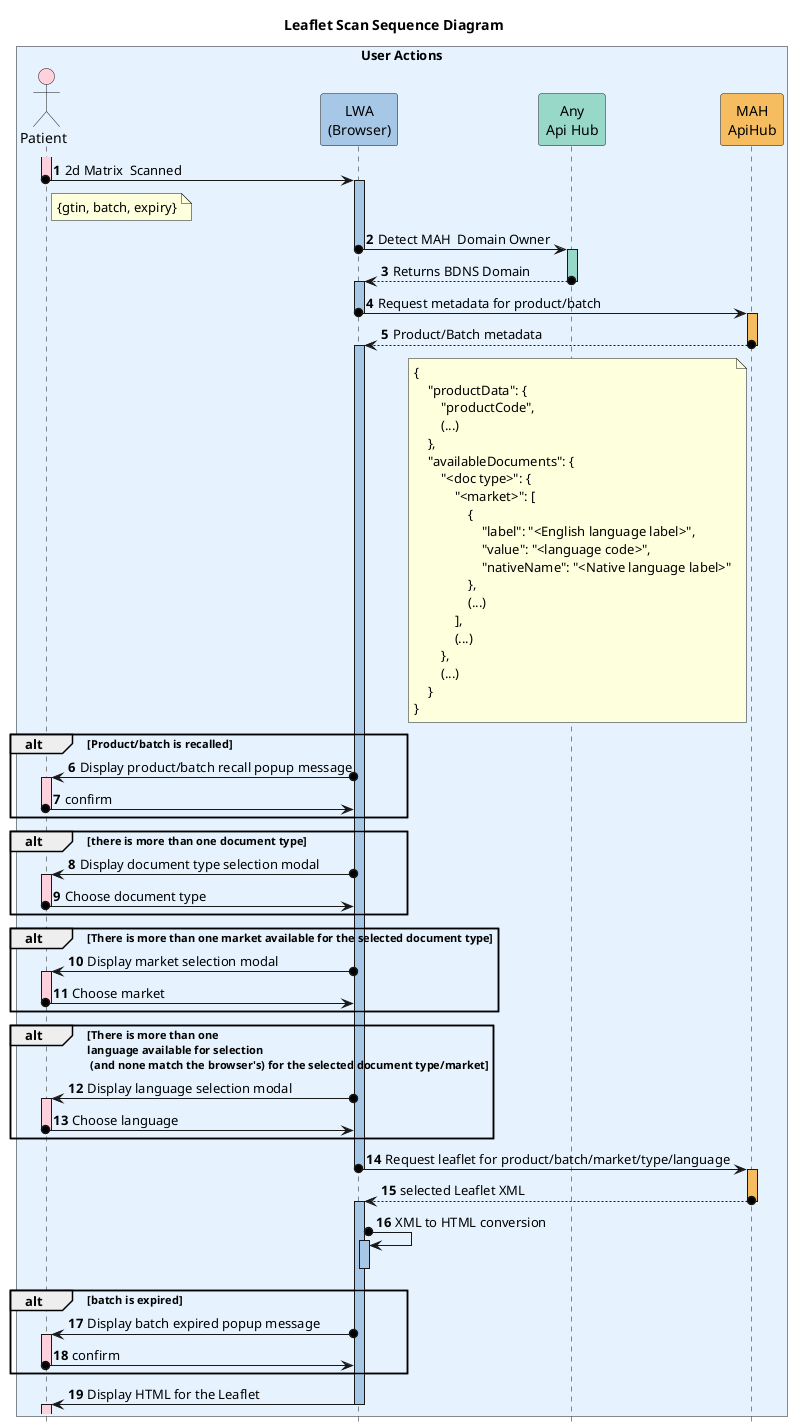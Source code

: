 @startuml
hide footbox
autonumber
hide unlinked

box "User Actions" #E6F3FF
actor Patient as p #FFD1DC

participant "LWA\n(Browser)" as l #A7C7E7

participant "Any\nApi Hub" as a #98D8C8
participant "MAH\nApiHub" as b #F6BD60

title Leaflet Scan Sequence Diagram

activate p #FFD1DC
p o-> l: 2d Matrix  Scanned
deactivate p
note right of p
{gtin, batch, expiry}
end note

activate l #A7C7E7
l o-> a : Detect MAH  Domain Owner
deactivate  l

activate a #98D8C8
return Returns BDNS Domain
deactivate a

activate l #A7C7E7
l o-> b : Request metadata for product/batch
deactivate l

activate b #F6BD60
return Product/Batch metadata
note left of b
{
    "productData": {
        "productCode",
        (...)
    },
    "availableDocuments": {
        "<doc type>": {
            "<market>": [
                {
                    "label": "<English language label>",
                    "value": "<language code>",
                    "nativeName": "<Native language label>"
                },
                (...)
            ],
            (...)
        },
        (...)
    }
}
end note
deactivate b
activate l #A7C7E7
alt Product/batch is recalled
l o-> p #FFD1DC: Display product/batch recall popup message
activate p #FFD1DC
p o-> l #A7C7E7: confirm
deactivate p
end

activate l #A7C7E7

alt there is more than one document type
l o-> p #FFD1DC: Display document type selection modal
activate p #FFD1DC
p o-> l #A7C7E7: Choose document type
deactivate p
end

alt There is more than one market available for the selected document type
l o-> p #FFD1DC: Display market selection modal
activate p #FFD1DC
p o-> l #A7C7E7: Choose market
deactivate p
end

alt There is more than one\nlanguage available for selection \n (and none match the browser's) for the selected document type/market
l o-> p #FFD1DC: Display language selection modal
activate p #FFD1DC
p o-> l #A7C7E7: Choose language
deactivate p
end
l o-> b #F6BD60: Request leaflet for product/batch/market/type/language
deactivate l

activate b #F6BD60
return selected Leaflet XML
deactivate b

activate l #A7C7E7

l o-> l #A7C7E7: XML to HTML conversion
activate l #A7C7E7
deactivate l


alt batch is expired
l o-> p #FFD1DC: Display batch expired popup message
activate p #FFD1DC
p o-> l #A7C7E7: confirm
deactivate p
end

l -> p #FFD1DC: Display HTML for the Leaflet
deactivate l
activate p #FFD1DC
end box

@enduml